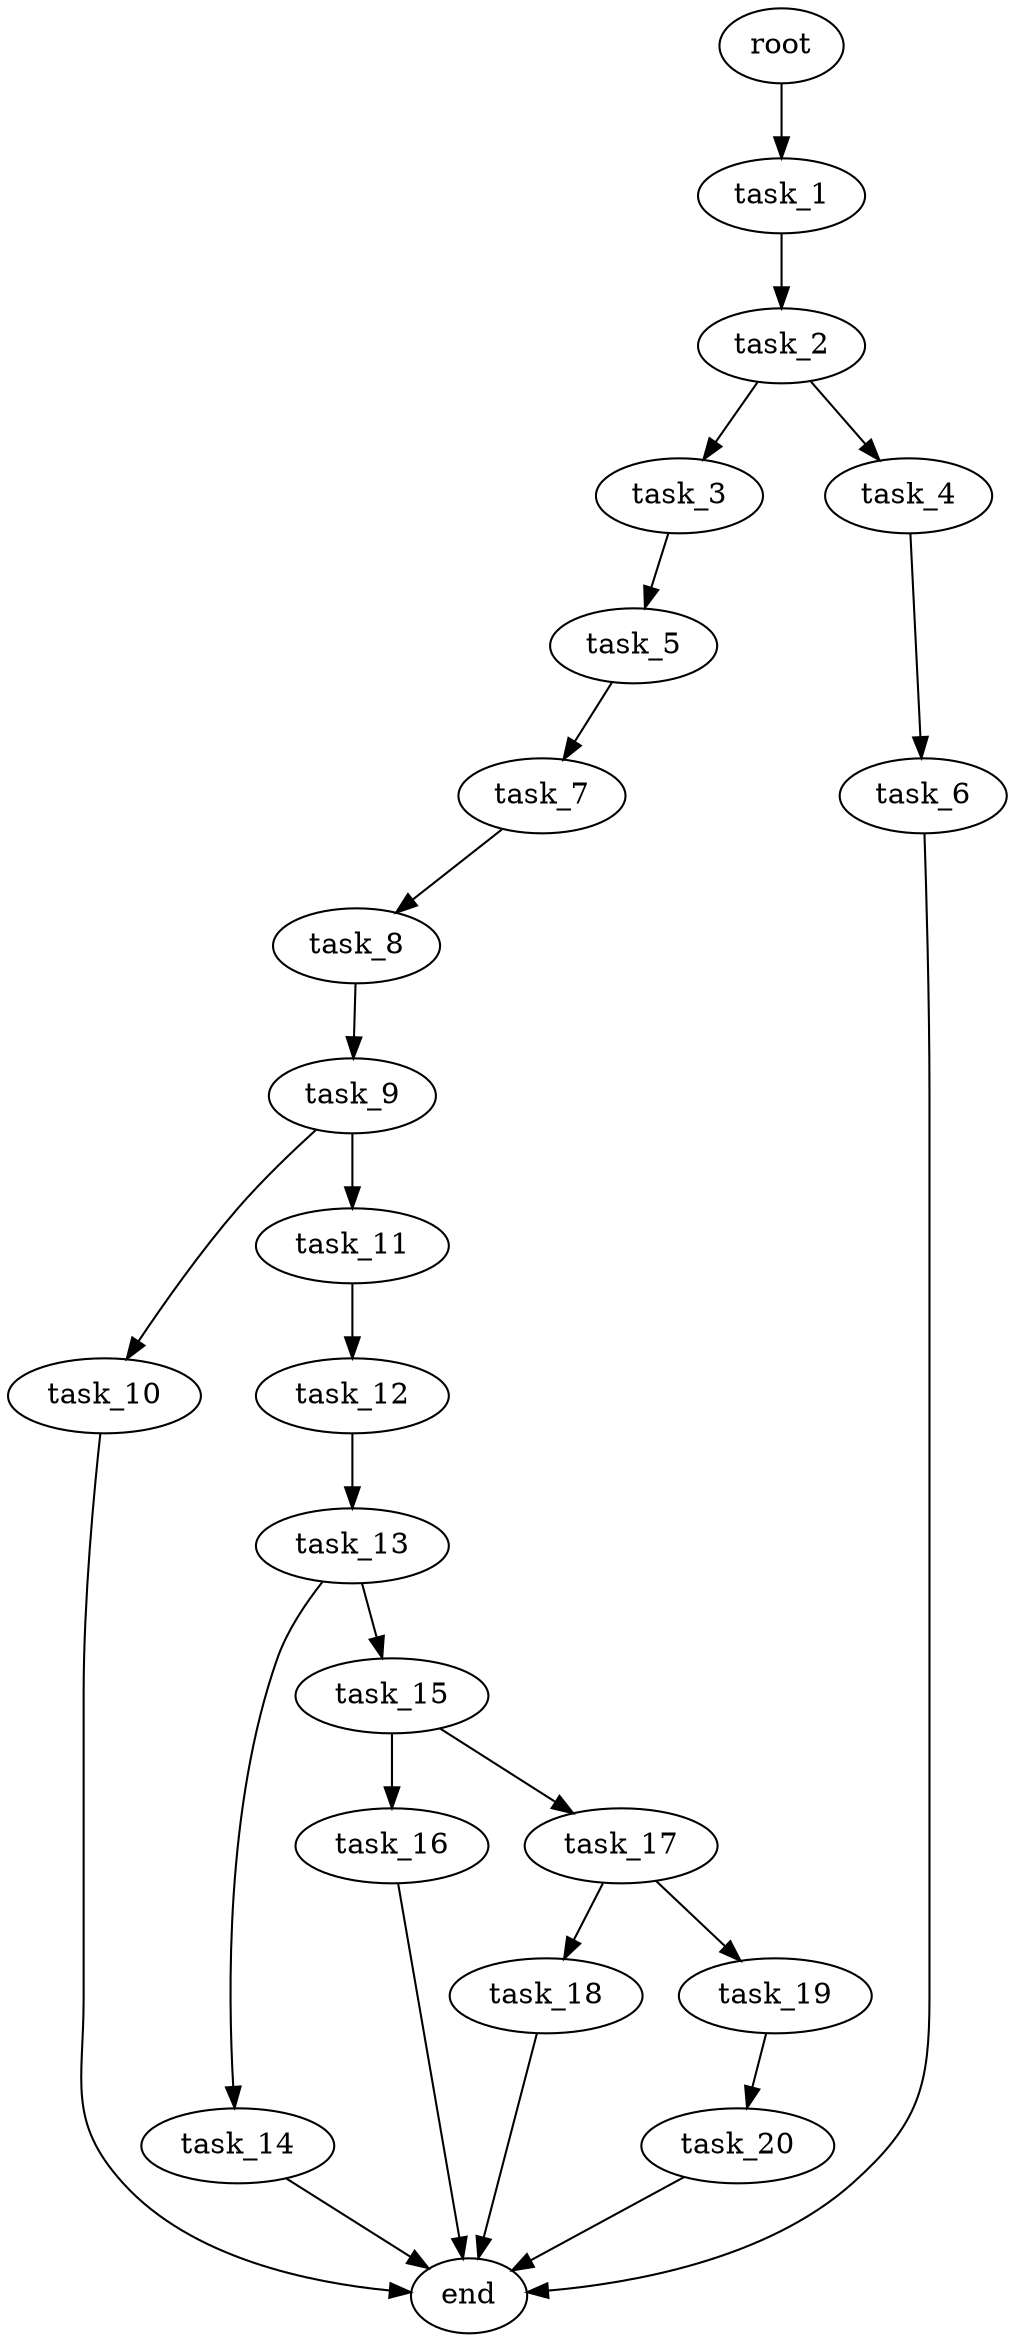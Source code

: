 digraph G {
  root [size="0.000000e+00"];
  task_1 [size="7.481036e+09"];
  task_2 [size="2.499276e+09"];
  task_3 [size="4.620970e+09"];
  task_4 [size="8.039164e+09"];
  task_5 [size="1.398791e+09"];
  task_6 [size="1.205573e+08"];
  task_7 [size="8.303893e+09"];
  task_8 [size="9.825690e+09"];
  task_9 [size="1.308022e+09"];
  task_10 [size="8.236910e+09"];
  task_11 [size="3.723025e+09"];
  task_12 [size="6.303345e+09"];
  task_13 [size="6.447205e+09"];
  task_14 [size="5.823656e+09"];
  task_15 [size="2.588948e+09"];
  task_16 [size="8.127658e+09"];
  task_17 [size="2.189800e+08"];
  task_18 [size="6.456559e+08"];
  task_19 [size="9.025058e+09"];
  task_20 [size="4.434870e+09"];
  end [size="0.000000e+00"];

  root -> task_1 [size="1.000000e-12"];
  task_1 -> task_2 [size="2.499276e+08"];
  task_2 -> task_3 [size="4.620970e+08"];
  task_2 -> task_4 [size="8.039164e+08"];
  task_3 -> task_5 [size="1.398791e+08"];
  task_4 -> task_6 [size="1.205573e+07"];
  task_5 -> task_7 [size="8.303893e+08"];
  task_6 -> end [size="1.000000e-12"];
  task_7 -> task_8 [size="9.825690e+08"];
  task_8 -> task_9 [size="1.308022e+08"];
  task_9 -> task_10 [size="8.236910e+08"];
  task_9 -> task_11 [size="3.723025e+08"];
  task_10 -> end [size="1.000000e-12"];
  task_11 -> task_12 [size="6.303345e+08"];
  task_12 -> task_13 [size="6.447205e+08"];
  task_13 -> task_14 [size="5.823656e+08"];
  task_13 -> task_15 [size="2.588948e+08"];
  task_14 -> end [size="1.000000e-12"];
  task_15 -> task_16 [size="8.127658e+08"];
  task_15 -> task_17 [size="2.189800e+07"];
  task_16 -> end [size="1.000000e-12"];
  task_17 -> task_18 [size="6.456559e+07"];
  task_17 -> task_19 [size="9.025058e+08"];
  task_18 -> end [size="1.000000e-12"];
  task_19 -> task_20 [size="4.434870e+08"];
  task_20 -> end [size="1.000000e-12"];
}
